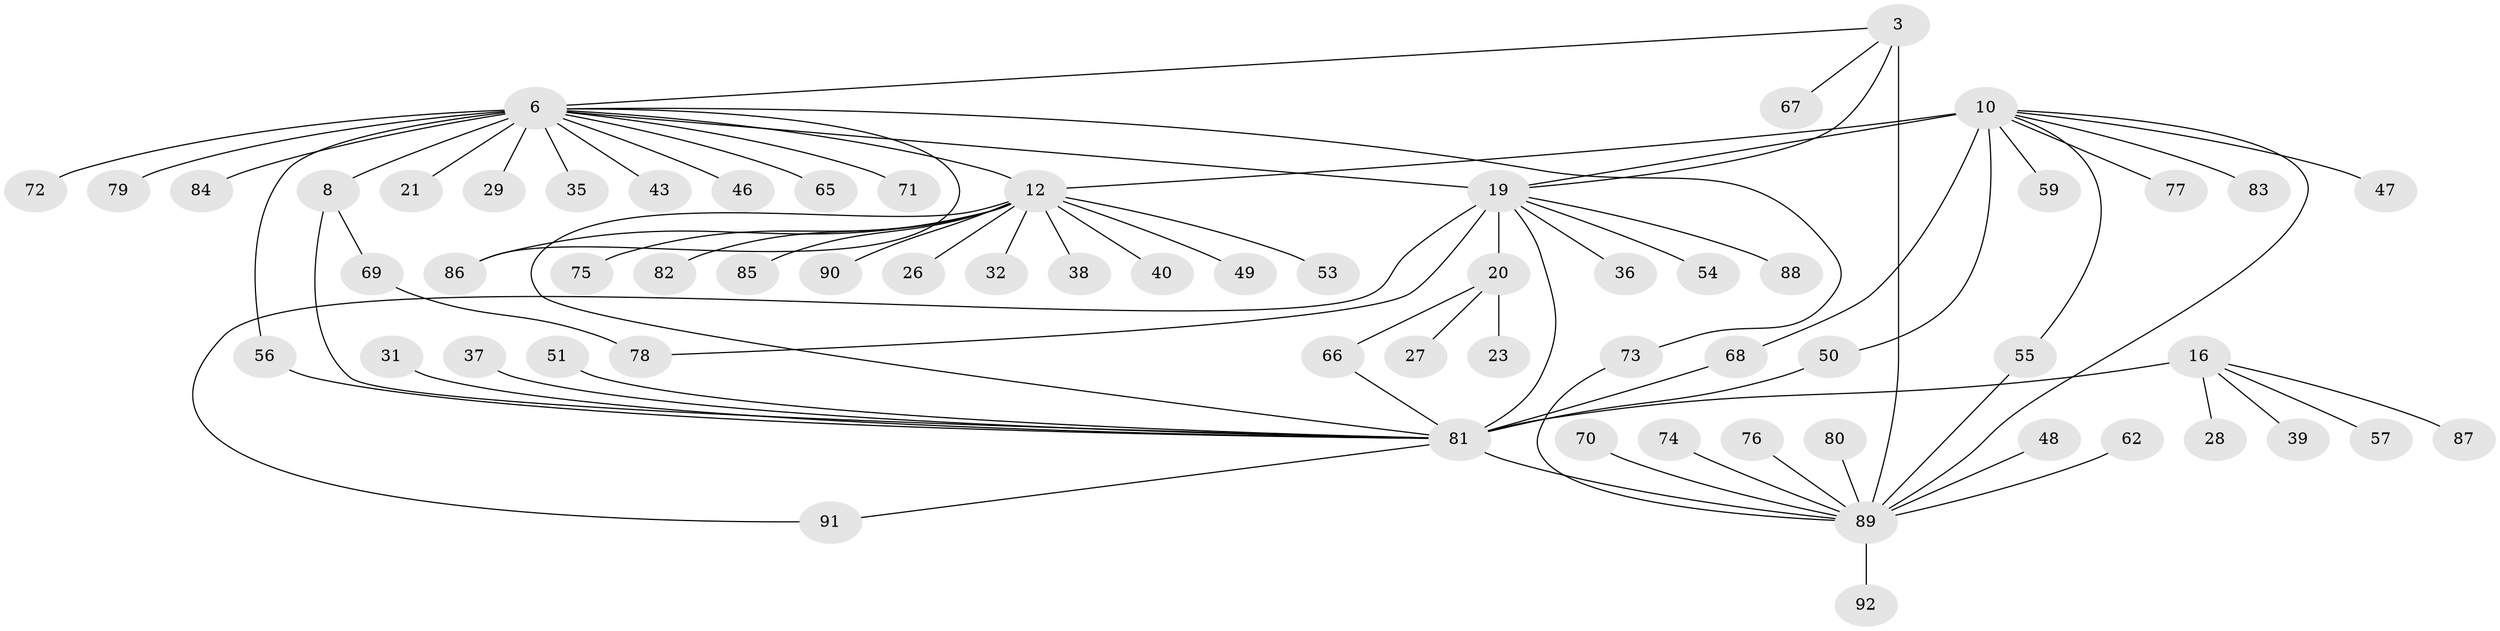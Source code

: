 // original degree distribution, {8: 0.021739130434782608, 3: 0.05434782608695652, 6: 0.021739130434782608, 11: 0.010869565217391304, 9: 0.010869565217391304, 13: 0.010869565217391304, 4: 0.03260869565217391, 10: 0.03260869565217391, 5: 0.043478260869565216, 12: 0.010869565217391304, 7: 0.021739130434782608, 1: 0.5434782608695652, 2: 0.18478260869565216}
// Generated by graph-tools (version 1.1) at 2025/57/03/04/25 21:57:26]
// undirected, 64 vertices, 78 edges
graph export_dot {
graph [start="1"]
  node [color=gray90,style=filled];
  3 [super="+2"];
  6 [super="+5"];
  8 [super="+7"];
  10 [super="+9"];
  12 [super="+11"];
  16 [super="+14"];
  19 [super="+18"];
  20 [super="+17"];
  21;
  23;
  26;
  27;
  28;
  29;
  31;
  32;
  35;
  36;
  37;
  38;
  39;
  40;
  43;
  46;
  47;
  48;
  49;
  50;
  51;
  53;
  54;
  55;
  56 [super="+30+44"];
  57;
  59 [super="+58"];
  62;
  65;
  66;
  67;
  68;
  69 [super="+61"];
  70;
  71;
  72;
  73;
  74;
  75;
  76;
  77;
  78;
  79;
  80;
  81 [super="+24+42+15"];
  82;
  83;
  84;
  85 [super="+45"];
  86;
  87;
  88 [super="+34+60"];
  89 [super="+64+4"];
  90;
  91 [super="+63"];
  92;
  3 -- 6;
  3 -- 19;
  3 -- 67;
  3 -- 89 [weight=4];
  6 -- 8 [weight=4];
  6 -- 12;
  6 -- 35;
  6 -- 65;
  6 -- 71;
  6 -- 72;
  6 -- 73;
  6 -- 86;
  6 -- 19;
  6 -- 43;
  6 -- 46;
  6 -- 79;
  6 -- 84;
  6 -- 21;
  6 -- 29;
  6 -- 56;
  8 -- 81;
  8 -- 69;
  10 -- 12 [weight=4];
  10 -- 47;
  10 -- 68;
  10 -- 77;
  10 -- 50;
  10 -- 19;
  10 -- 83;
  10 -- 55;
  10 -- 89;
  10 -- 59;
  12 -- 32;
  12 -- 38;
  12 -- 75;
  12 -- 82;
  12 -- 90;
  12 -- 40;
  12 -- 49;
  12 -- 53;
  12 -- 86;
  12 -- 26;
  12 -- 81 [weight=2];
  12 -- 85;
  16 -- 57;
  16 -- 87;
  16 -- 39;
  16 -- 28;
  16 -- 81 [weight=4];
  19 -- 20 [weight=4];
  19 -- 78;
  19 -- 91;
  19 -- 36;
  19 -- 54;
  19 -- 88;
  19 -- 81;
  20 -- 23;
  20 -- 27;
  20 -- 66;
  31 -- 81;
  37 -- 81;
  48 -- 89;
  50 -- 81;
  51 -- 81;
  55 -- 89;
  56 -- 81;
  62 -- 89;
  66 -- 81;
  68 -- 81;
  69 -- 78;
  70 -- 89;
  73 -- 89;
  74 -- 89;
  76 -- 89;
  80 -- 89;
  81 -- 89 [weight=3];
  81 -- 91;
  89 -- 92;
}

